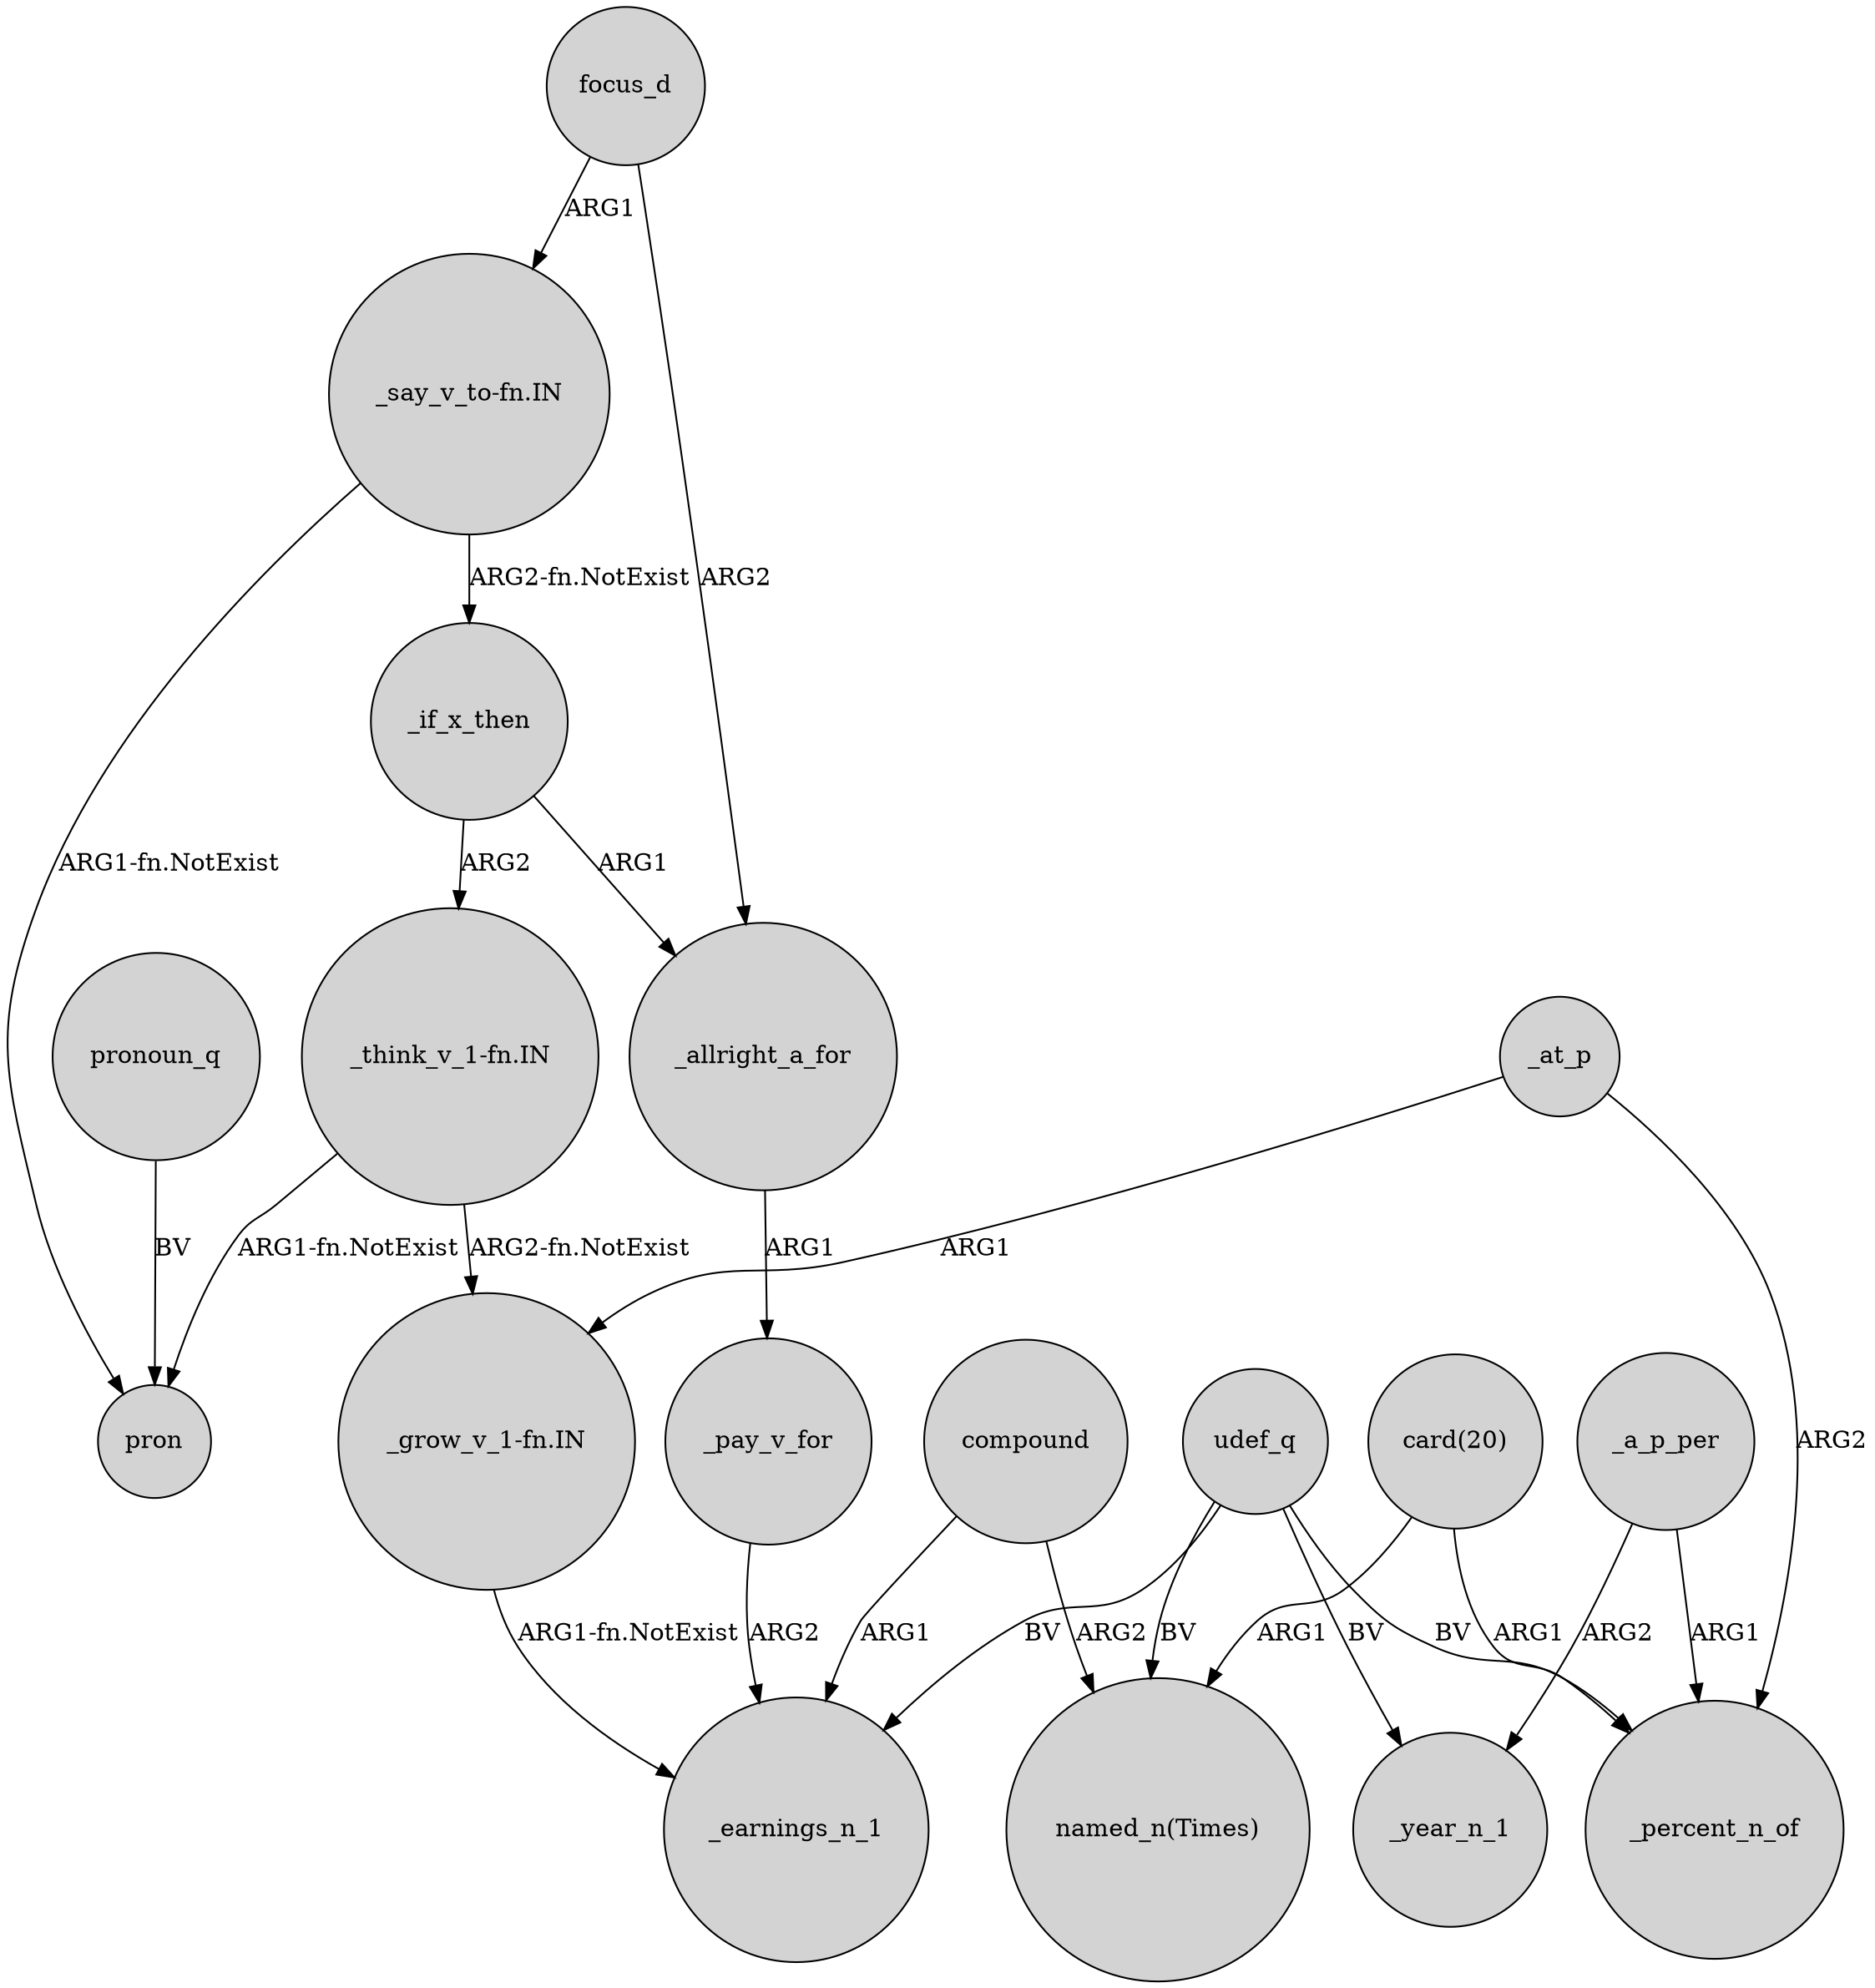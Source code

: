 digraph {
	node [shape=circle style=filled]
	"_think_v_1-fn.IN" -> pron [label="ARG1-fn.NotExist"]
	_a_p_per -> _year_n_1 [label=ARG2]
	udef_q -> _earnings_n_1 [label=BV]
	"_say_v_to-fn.IN" -> pron [label="ARG1-fn.NotExist"]
	"_think_v_1-fn.IN" -> "_grow_v_1-fn.IN" [label="ARG2-fn.NotExist"]
	compound -> _earnings_n_1 [label=ARG1]
	focus_d -> _allright_a_for [label=ARG2]
	_at_p -> "_grow_v_1-fn.IN" [label=ARG1]
	pronoun_q -> pron [label=BV]
	_if_x_then -> "_think_v_1-fn.IN" [label=ARG2]
	udef_q -> "named_n(Times)" [label=BV]
	"card(20)" -> "named_n(Times)" [label=ARG1]
	_allright_a_for -> _pay_v_for [label=ARG1]
	compound -> "named_n(Times)" [label=ARG2]
	"_grow_v_1-fn.IN" -> _earnings_n_1 [label="ARG1-fn.NotExist"]
	_at_p -> _percent_n_of [label=ARG2]
	udef_q -> _year_n_1 [label=BV]
	"_say_v_to-fn.IN" -> _if_x_then [label="ARG2-fn.NotExist"]
	udef_q -> _percent_n_of [label=BV]
	_pay_v_for -> _earnings_n_1 [label=ARG2]
	_if_x_then -> _allright_a_for [label=ARG1]
	focus_d -> "_say_v_to-fn.IN" [label=ARG1]
	"card(20)" -> _percent_n_of [label=ARG1]
	_a_p_per -> _percent_n_of [label=ARG1]
}
